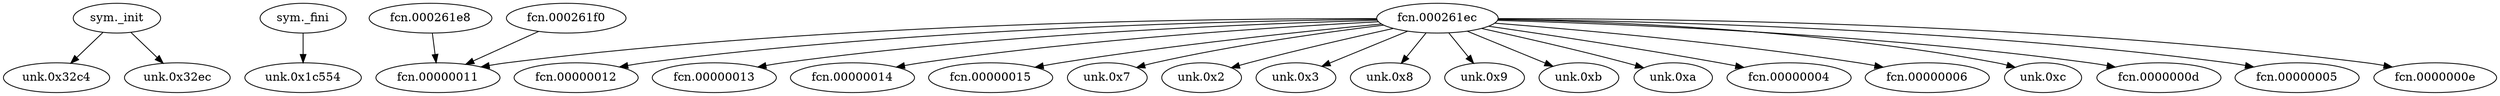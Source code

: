 digraph code {
  "0x000032a0" [label="sym._init"];
  "0x000032a0" -> "0x000032c4";
  "0x000032c4" [label="unk.0x32c4"];
  "0x000032a0" -> "0x000032ec";
  "0x000032ec" [label="unk.0x32ec"];
  "0x0001c530" [label="sym._fini"];
  "0x0001c530" -> "0x0001c554";
  "0x0001c554" [label="unk.0x1c554"];
  "0x000261e8" [label="fcn.000261e8"];
  "0x000261e8" -> "0x00000011";
  "0x00000011" [label="fcn.00000011"];
  "0x000261ec" [label="fcn.000261ec"];
  "0x000261ec" -> "0x00000011";
  "0x00000011" [label="fcn.00000011"];
  "0x000261ec" -> "0x00000012";
  "0x00000012" [label="fcn.00000012"];
  "0x000261ec" -> "0x00000013";
  "0x00000013" [label="fcn.00000013"];
  "0x000261ec" -> "0x00000014";
  "0x00000014" [label="fcn.00000014"];
  "0x000261ec" -> "0x00000015";
  "0x00000015" [label="fcn.00000015"];
  "0x000261ec" -> "0x00000007";
  "0x00000007" [label="unk.0x7"];
  "0x000261ec" -> "0x00000002";
  "0x00000002" [label="unk.0x2"];
  "0x000261ec" -> "0x00000003";
  "0x00000003" [label="unk.0x3"];
  "0x000261ec" -> "0x00000008";
  "0x00000008" [label="unk.0x8"];
  "0x000261ec" -> "0x00000009";
  "0x00000009" [label="unk.0x9"];
  "0x000261ec" -> "0x0000000b";
  "0x0000000b" [label="unk.0xb"];
  "0x000261ec" -> "0x0000000a";
  "0x0000000a" [label="unk.0xa"];
  "0x000261ec" -> "0x00000004";
  "0x00000004" [label="fcn.00000004"];
  "0x000261ec" -> "0x00000006";
  "0x00000006" [label="fcn.00000006"];
  "0x000261ec" -> "0x0000000c";
  "0x0000000c" [label="unk.0xc"];
  "0x000261ec" -> "0x0000000d";
  "0x0000000d" [label="fcn.0000000d"];
  "0x000261ec" -> "0x00000005";
  "0x00000005" [label="fcn.00000005"];
  "0x000261ec" -> "0x0000000e";
  "0x0000000e" [label="fcn.0000000e"];
  "0x000261f0" [label="fcn.000261f0"];
  "0x000261f0" -> "0x00000011";
  "0x00000011" [label="fcn.00000011"];
}